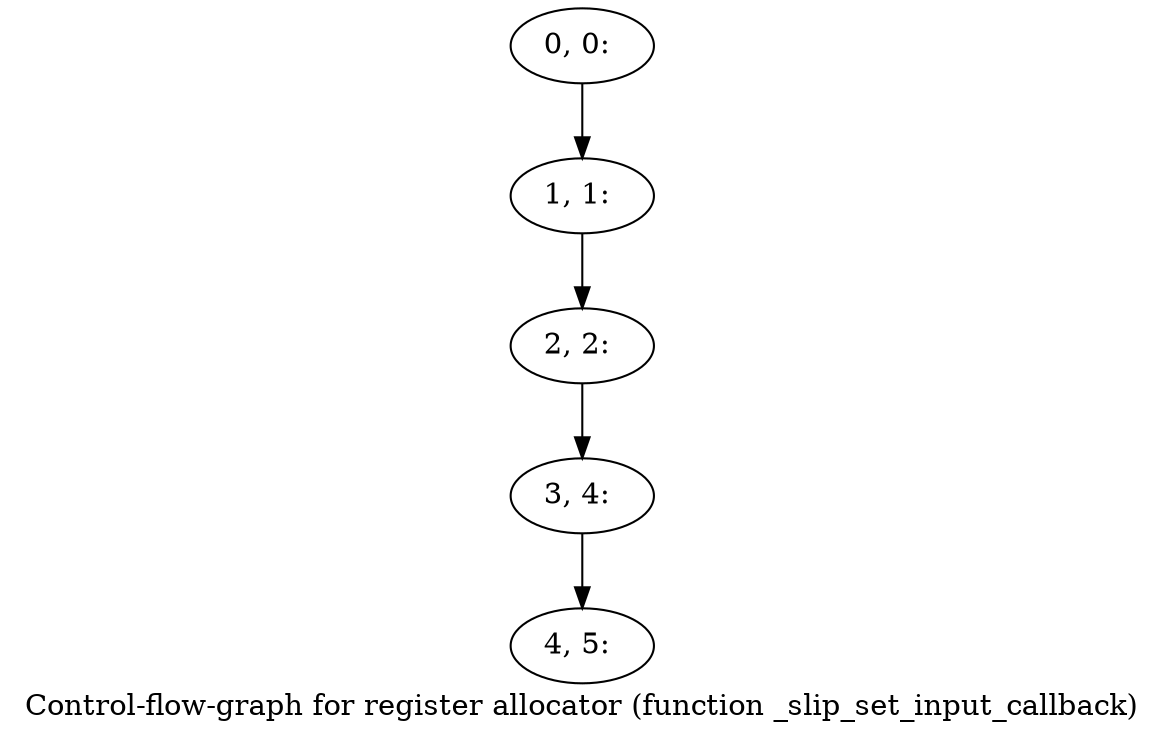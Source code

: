 digraph G {
graph [label="Control-flow-graph for register allocator (function _slip_set_input_callback)"]
0[label="0, 0: "];
1[label="1, 1: "];
2[label="2, 2: "];
3[label="3, 4: "];
4[label="4, 5: "];
0->1 ;
1->2 ;
2->3 ;
3->4 ;
}
